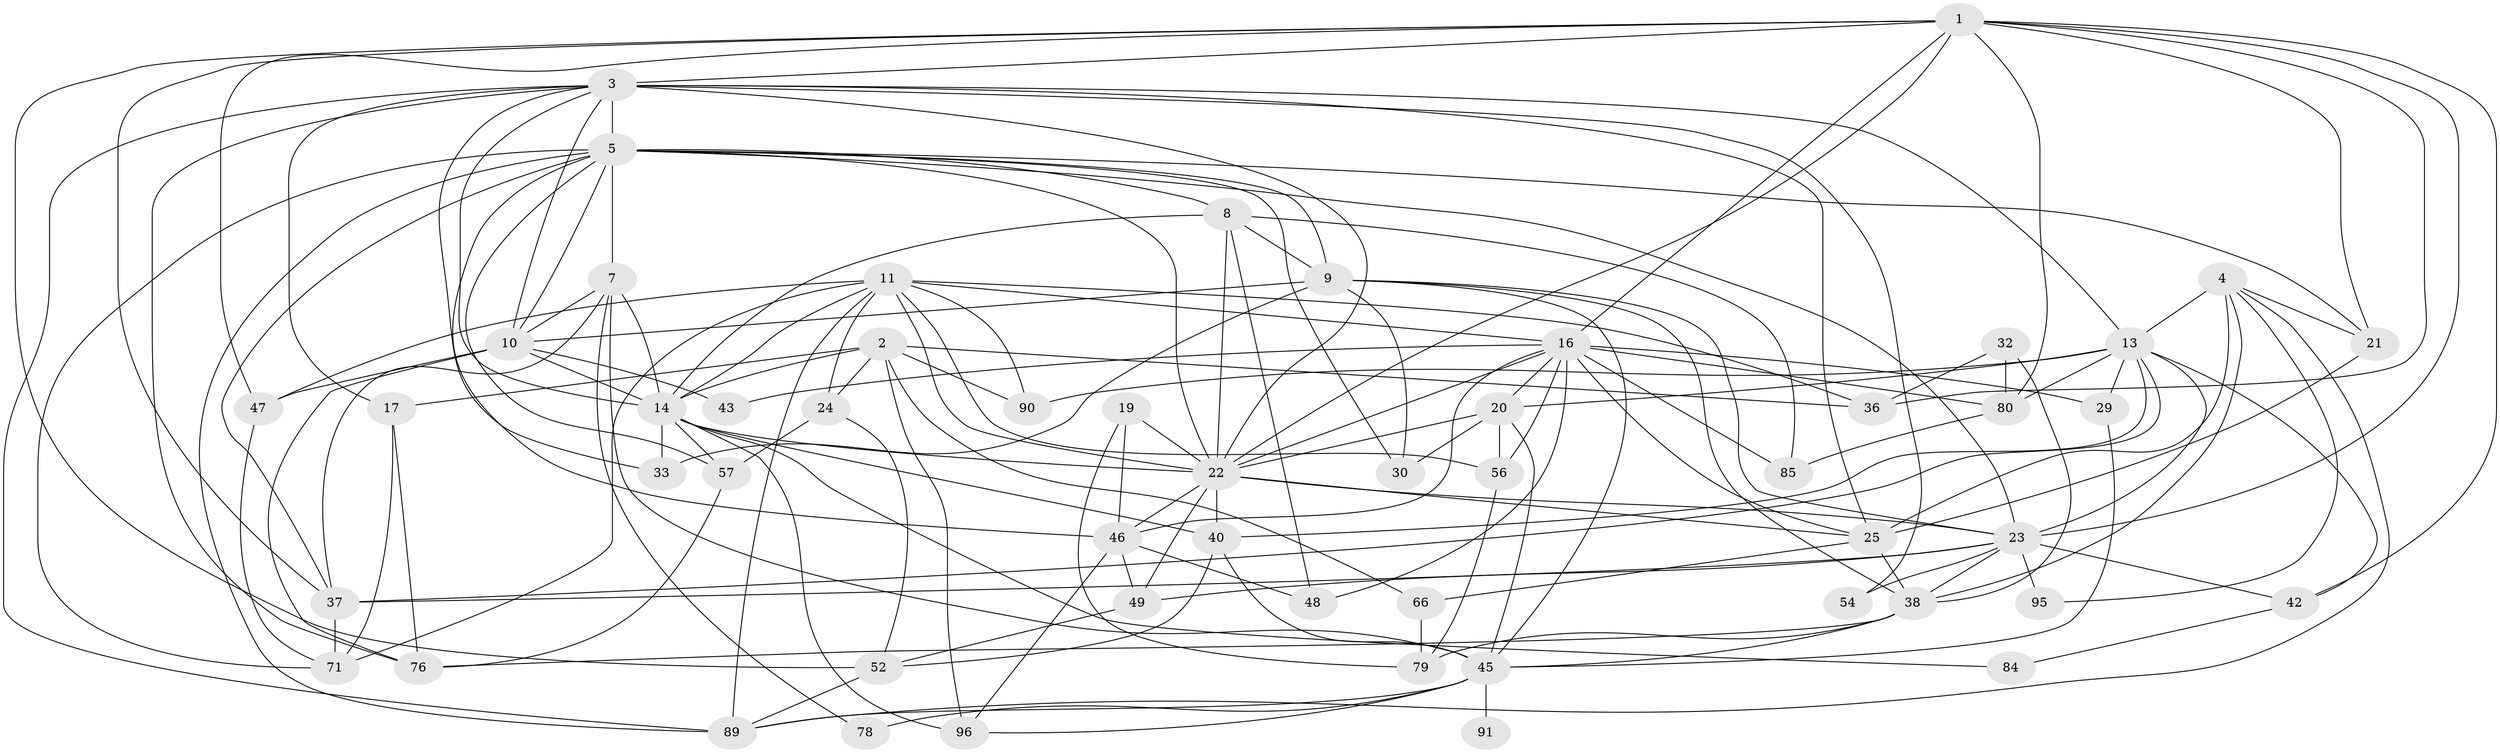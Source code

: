 // original degree distribution, {3: 0.24528301886792453, 2: 0.16037735849056603, 4: 0.22641509433962265, 6: 0.10377358490566038, 5: 0.2169811320754717, 7: 0.04716981132075472}
// Generated by graph-tools (version 1.1) at 2025/15/03/09/25 04:15:11]
// undirected, 53 vertices, 152 edges
graph export_dot {
graph [start="1"]
  node [color=gray90,style=filled];
  1 [super="+44+94"];
  2 [super="+75"];
  3 [super="+15+35+6"];
  4 [super="+72"];
  5 [super="+82+74+50"];
  7;
  8 [super="+81"];
  9 [super="+63"];
  10 [super="+61+41"];
  11 [super="+59"];
  13 [super="+39"];
  14 [super="+26"];
  16 [super="+67+27+68+31"];
  17 [super="+64+97"];
  19;
  20 [super="+106"];
  21 [super="+104"];
  22 [super="+34+69"];
  23 [super="+28"];
  24 [super="+70"];
  25 [super="+83"];
  29;
  30;
  32;
  33 [super="+88"];
  36;
  37 [super="+51"];
  38 [super="+101"];
  40 [super="+60"];
  42;
  43;
  45 [super="+55"];
  46 [super="+100"];
  47;
  48;
  49;
  52 [super="+93"];
  54;
  56;
  57;
  66;
  71 [super="+98"];
  76;
  78;
  79;
  80;
  84;
  85;
  89;
  90;
  91;
  95;
  96;
  1 -- 23;
  1 -- 16;
  1 -- 80;
  1 -- 52;
  1 -- 42;
  1 -- 36;
  1 -- 37;
  1 -- 21;
  1 -- 47;
  1 -- 22;
  1 -- 3;
  2 -- 36;
  2 -- 96;
  2 -- 17 [weight=2];
  2 -- 66;
  2 -- 24;
  2 -- 90;
  2 -- 14;
  3 -- 5 [weight=3];
  3 -- 22 [weight=2];
  3 -- 89;
  3 -- 25;
  3 -- 54;
  3 -- 10;
  3 -- 13;
  3 -- 33;
  3 -- 17;
  3 -- 76;
  3 -- 14;
  4 -- 38;
  4 -- 95;
  4 -- 21;
  4 -- 89;
  4 -- 25;
  4 -- 13;
  5 -- 21;
  5 -- 46;
  5 -- 89;
  5 -- 57;
  5 -- 30;
  5 -- 37;
  5 -- 7;
  5 -- 71;
  5 -- 10;
  5 -- 22;
  5 -- 23;
  5 -- 8;
  5 -- 9;
  7 -- 14;
  7 -- 78;
  7 -- 10;
  7 -- 37;
  7 -- 45;
  8 -- 48;
  8 -- 14;
  8 -- 9;
  8 -- 85;
  8 -- 22;
  9 -- 38;
  9 -- 30;
  9 -- 10;
  9 -- 33;
  9 -- 45;
  9 -- 23;
  10 -- 14 [weight=2];
  10 -- 43;
  10 -- 76;
  10 -- 47;
  11 -- 24;
  11 -- 71;
  11 -- 16;
  11 -- 36;
  11 -- 56;
  11 -- 89;
  11 -- 90;
  11 -- 47;
  11 -- 22;
  11 -- 14;
  13 -- 80;
  13 -- 40;
  13 -- 29;
  13 -- 37;
  13 -- 20;
  13 -- 42;
  13 -- 90;
  13 -- 23;
  14 -- 96;
  14 -- 33;
  14 -- 40;
  14 -- 84;
  14 -- 22;
  14 -- 57;
  16 -- 48;
  16 -- 20;
  16 -- 22;
  16 -- 29;
  16 -- 80;
  16 -- 85;
  16 -- 56;
  16 -- 25;
  16 -- 43;
  16 -- 46;
  17 -- 76;
  17 -- 71;
  19 -- 79;
  19 -- 46;
  19 -- 22;
  20 -- 22;
  20 -- 56;
  20 -- 30;
  20 -- 45;
  21 -- 25;
  22 -- 49;
  22 -- 23;
  22 -- 40;
  22 -- 25;
  22 -- 46;
  23 -- 37;
  23 -- 38;
  23 -- 42;
  23 -- 49;
  23 -- 54;
  23 -- 95;
  24 -- 57;
  24 -- 52;
  25 -- 38;
  25 -- 66;
  29 -- 45;
  32 -- 80;
  32 -- 36;
  32 -- 38;
  37 -- 71;
  38 -- 76;
  38 -- 79;
  38 -- 45;
  40 -- 52;
  40 -- 45;
  42 -- 84;
  45 -- 89;
  45 -- 96;
  45 -- 78;
  45 -- 91 [weight=2];
  46 -- 96;
  46 -- 48;
  46 -- 49;
  47 -- 71;
  49 -- 52;
  52 -- 89;
  56 -- 79;
  57 -- 76;
  66 -- 79;
  80 -- 85;
}
